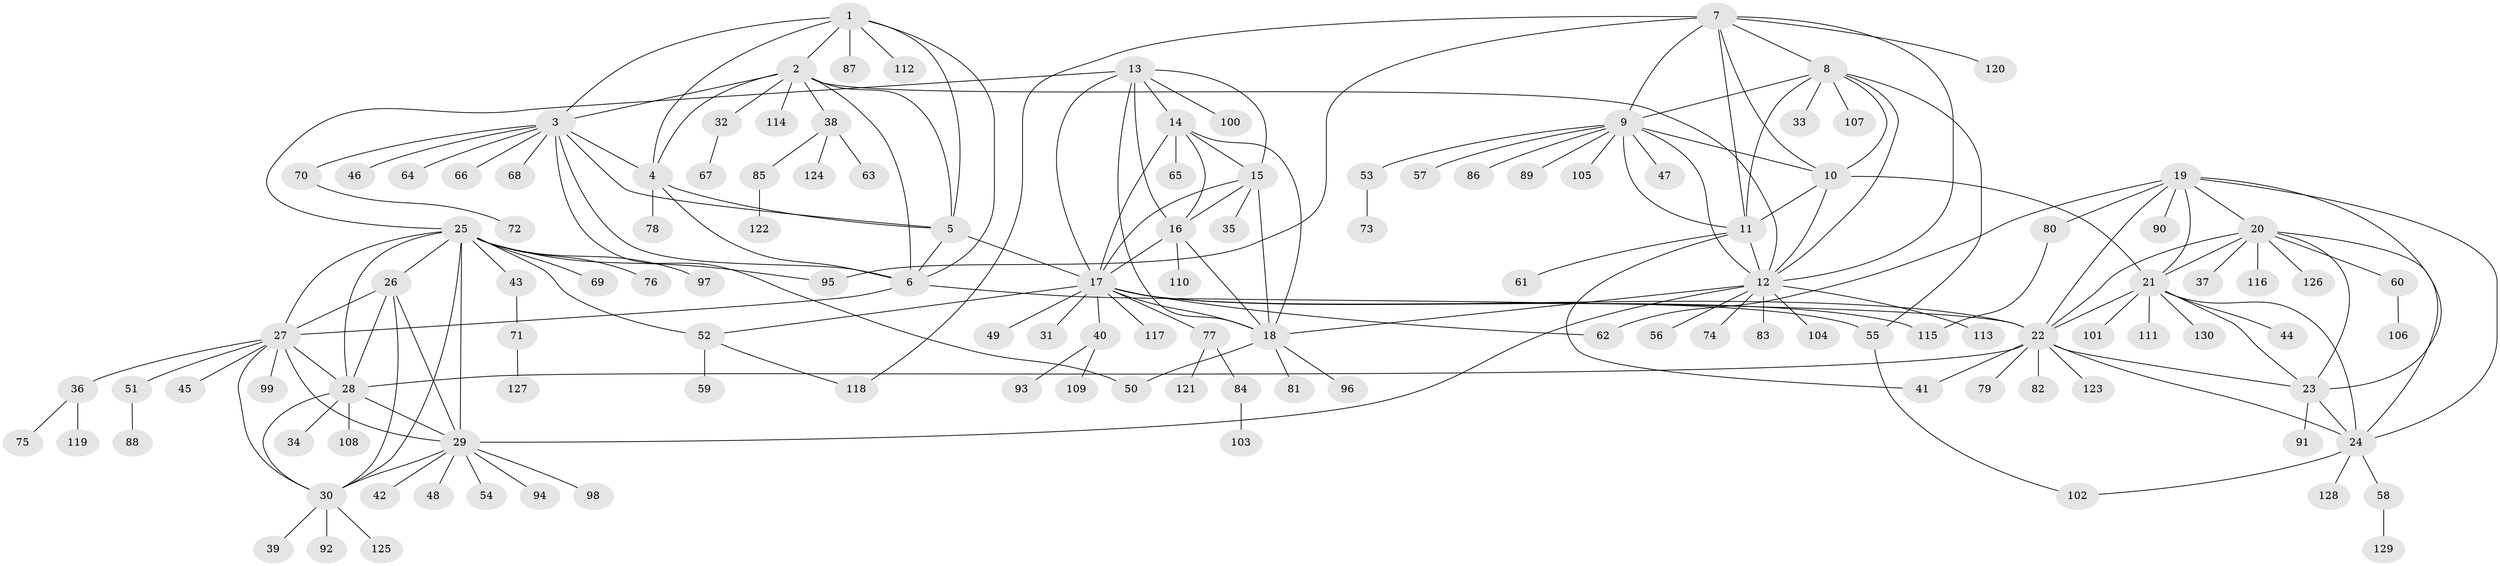 // Generated by graph-tools (version 1.1) at 2025/50/03/09/25 03:50:40]
// undirected, 130 vertices, 194 edges
graph export_dot {
graph [start="1"]
  node [color=gray90,style=filled];
  1;
  2;
  3;
  4;
  5;
  6;
  7;
  8;
  9;
  10;
  11;
  12;
  13;
  14;
  15;
  16;
  17;
  18;
  19;
  20;
  21;
  22;
  23;
  24;
  25;
  26;
  27;
  28;
  29;
  30;
  31;
  32;
  33;
  34;
  35;
  36;
  37;
  38;
  39;
  40;
  41;
  42;
  43;
  44;
  45;
  46;
  47;
  48;
  49;
  50;
  51;
  52;
  53;
  54;
  55;
  56;
  57;
  58;
  59;
  60;
  61;
  62;
  63;
  64;
  65;
  66;
  67;
  68;
  69;
  70;
  71;
  72;
  73;
  74;
  75;
  76;
  77;
  78;
  79;
  80;
  81;
  82;
  83;
  84;
  85;
  86;
  87;
  88;
  89;
  90;
  91;
  92;
  93;
  94;
  95;
  96;
  97;
  98;
  99;
  100;
  101;
  102;
  103;
  104;
  105;
  106;
  107;
  108;
  109;
  110;
  111;
  112;
  113;
  114;
  115;
  116;
  117;
  118;
  119;
  120;
  121;
  122;
  123;
  124;
  125;
  126;
  127;
  128;
  129;
  130;
  1 -- 2;
  1 -- 3;
  1 -- 4;
  1 -- 5;
  1 -- 6;
  1 -- 87;
  1 -- 112;
  2 -- 3;
  2 -- 4;
  2 -- 5;
  2 -- 6;
  2 -- 12;
  2 -- 32;
  2 -- 38;
  2 -- 114;
  3 -- 4;
  3 -- 5;
  3 -- 6;
  3 -- 46;
  3 -- 50;
  3 -- 64;
  3 -- 66;
  3 -- 68;
  3 -- 70;
  4 -- 5;
  4 -- 6;
  4 -- 78;
  5 -- 6;
  5 -- 17;
  6 -- 22;
  6 -- 27;
  7 -- 8;
  7 -- 9;
  7 -- 10;
  7 -- 11;
  7 -- 12;
  7 -- 95;
  7 -- 118;
  7 -- 120;
  8 -- 9;
  8 -- 10;
  8 -- 11;
  8 -- 12;
  8 -- 33;
  8 -- 55;
  8 -- 107;
  9 -- 10;
  9 -- 11;
  9 -- 12;
  9 -- 47;
  9 -- 53;
  9 -- 57;
  9 -- 86;
  9 -- 89;
  9 -- 105;
  10 -- 11;
  10 -- 12;
  10 -- 21;
  11 -- 12;
  11 -- 41;
  11 -- 61;
  12 -- 18;
  12 -- 29;
  12 -- 56;
  12 -- 74;
  12 -- 83;
  12 -- 104;
  12 -- 113;
  13 -- 14;
  13 -- 15;
  13 -- 16;
  13 -- 17;
  13 -- 18;
  13 -- 25;
  13 -- 100;
  14 -- 15;
  14 -- 16;
  14 -- 17;
  14 -- 18;
  14 -- 65;
  15 -- 16;
  15 -- 17;
  15 -- 18;
  15 -- 35;
  16 -- 17;
  16 -- 18;
  16 -- 110;
  17 -- 18;
  17 -- 22;
  17 -- 31;
  17 -- 40;
  17 -- 49;
  17 -- 52;
  17 -- 55;
  17 -- 62;
  17 -- 77;
  17 -- 115;
  17 -- 117;
  18 -- 50;
  18 -- 81;
  18 -- 96;
  19 -- 20;
  19 -- 21;
  19 -- 22;
  19 -- 23;
  19 -- 24;
  19 -- 62;
  19 -- 80;
  19 -- 90;
  20 -- 21;
  20 -- 22;
  20 -- 23;
  20 -- 24;
  20 -- 37;
  20 -- 60;
  20 -- 116;
  20 -- 126;
  21 -- 22;
  21 -- 23;
  21 -- 24;
  21 -- 44;
  21 -- 101;
  21 -- 111;
  21 -- 130;
  22 -- 23;
  22 -- 24;
  22 -- 28;
  22 -- 41;
  22 -- 79;
  22 -- 82;
  22 -- 123;
  23 -- 24;
  23 -- 91;
  24 -- 58;
  24 -- 102;
  24 -- 128;
  25 -- 26;
  25 -- 27;
  25 -- 28;
  25 -- 29;
  25 -- 30;
  25 -- 43;
  25 -- 52;
  25 -- 69;
  25 -- 76;
  25 -- 95;
  25 -- 97;
  26 -- 27;
  26 -- 28;
  26 -- 29;
  26 -- 30;
  27 -- 28;
  27 -- 29;
  27 -- 30;
  27 -- 36;
  27 -- 45;
  27 -- 51;
  27 -- 99;
  28 -- 29;
  28 -- 30;
  28 -- 34;
  28 -- 108;
  29 -- 30;
  29 -- 42;
  29 -- 48;
  29 -- 54;
  29 -- 94;
  29 -- 98;
  30 -- 39;
  30 -- 92;
  30 -- 125;
  32 -- 67;
  36 -- 75;
  36 -- 119;
  38 -- 63;
  38 -- 85;
  38 -- 124;
  40 -- 93;
  40 -- 109;
  43 -- 71;
  51 -- 88;
  52 -- 59;
  52 -- 118;
  53 -- 73;
  55 -- 102;
  58 -- 129;
  60 -- 106;
  70 -- 72;
  71 -- 127;
  77 -- 84;
  77 -- 121;
  80 -- 115;
  84 -- 103;
  85 -- 122;
}

